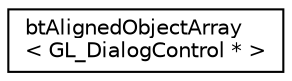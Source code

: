 digraph "Graphical Class Hierarchy"
{
  edge [fontname="Helvetica",fontsize="10",labelfontname="Helvetica",labelfontsize="10"];
  node [fontname="Helvetica",fontsize="10",shape=record];
  rankdir="LR";
  Node1 [label="btAlignedObjectArray\l\< GL_DialogControl * \>",height=0.2,width=0.4,color="black", fillcolor="white", style="filled",URL="$classbt_aligned_object_array.html"];
}
